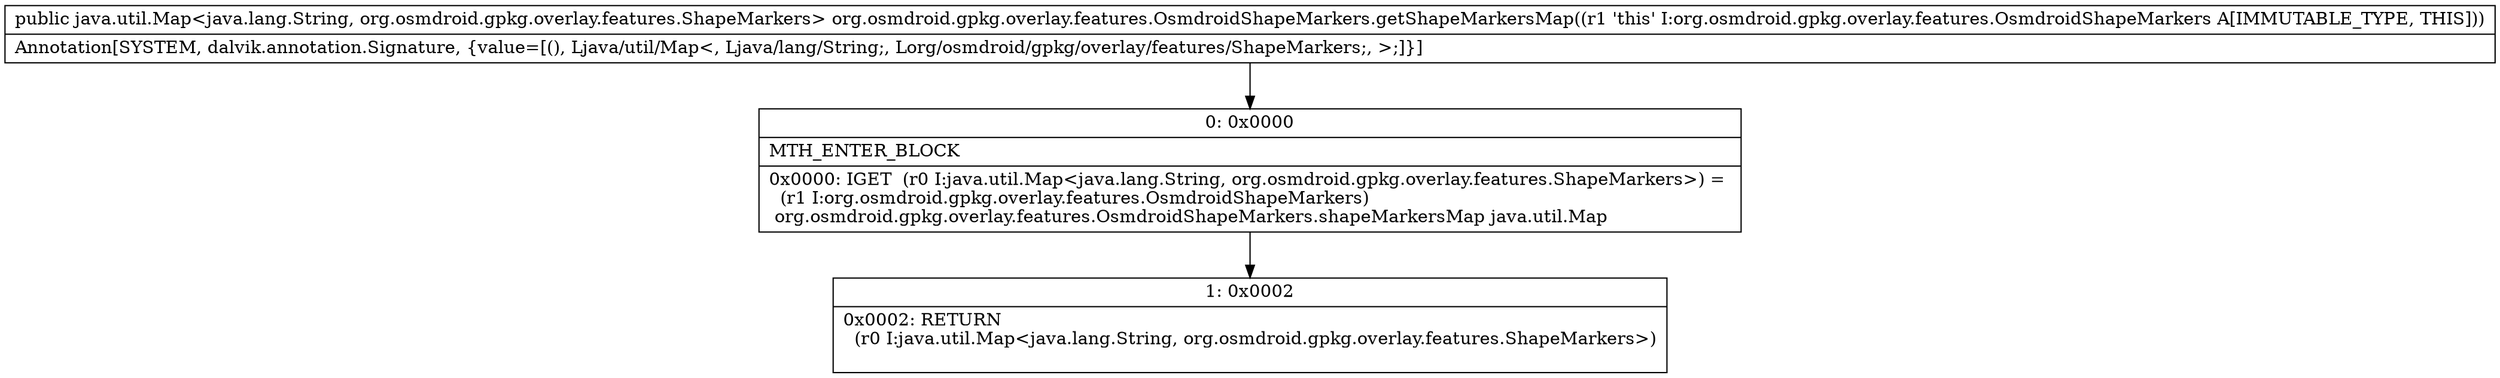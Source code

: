 digraph "CFG fororg.osmdroid.gpkg.overlay.features.OsmdroidShapeMarkers.getShapeMarkersMap()Ljava\/util\/Map;" {
Node_0 [shape=record,label="{0\:\ 0x0000|MTH_ENTER_BLOCK\l|0x0000: IGET  (r0 I:java.util.Map\<java.lang.String, org.osmdroid.gpkg.overlay.features.ShapeMarkers\>) = \l  (r1 I:org.osmdroid.gpkg.overlay.features.OsmdroidShapeMarkers)\l org.osmdroid.gpkg.overlay.features.OsmdroidShapeMarkers.shapeMarkersMap java.util.Map \l}"];
Node_1 [shape=record,label="{1\:\ 0x0002|0x0002: RETURN  \l  (r0 I:java.util.Map\<java.lang.String, org.osmdroid.gpkg.overlay.features.ShapeMarkers\>)\l \l}"];
MethodNode[shape=record,label="{public java.util.Map\<java.lang.String, org.osmdroid.gpkg.overlay.features.ShapeMarkers\> org.osmdroid.gpkg.overlay.features.OsmdroidShapeMarkers.getShapeMarkersMap((r1 'this' I:org.osmdroid.gpkg.overlay.features.OsmdroidShapeMarkers A[IMMUTABLE_TYPE, THIS]))  | Annotation[SYSTEM, dalvik.annotation.Signature, \{value=[(), Ljava\/util\/Map\<, Ljava\/lang\/String;, Lorg\/osmdroid\/gpkg\/overlay\/features\/ShapeMarkers;, \>;]\}]\l}"];
MethodNode -> Node_0;
Node_0 -> Node_1;
}

